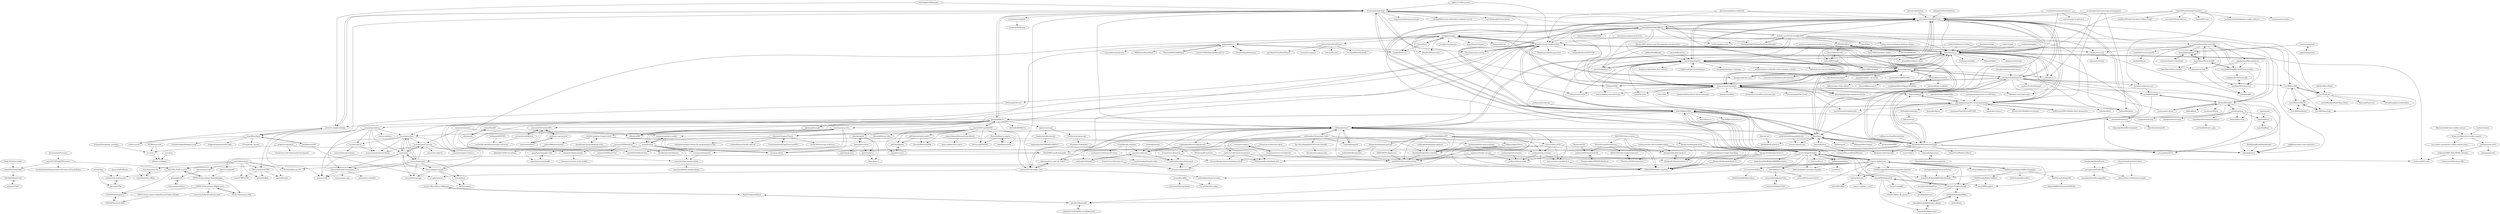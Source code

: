 digraph G {
"shrutikapoor08/devjoke" -> "rycont/umjunsik-lang" ["e"=1]
"shrutikapoor08/devjoke" -> "assertive-lang/asserlang" ["e"=1]
"Include-sys/GUI-for-GoodbyeDPI" -> "developerlala/TheDeepDarkVideoManager"
"Include-sys/GUI-for-GoodbyeDPI" -> "blurfx/KakaoTalkAdBlock"
"Include-sys/GUI-for-GoodbyeDPI" -> "aspear-internet/ASpear-desktop-release"
"Include-sys/GUI-for-GoodbyeDPI" -> "HISONA/allive"
"Include-sys/GUI-for-GoodbyeDPI" -> "axfree/DaumMovie.bundle"
"Include-sys/GUI-for-GoodbyeDPI" -> "yourtablecloth/TableCloth"
"Include-sys/GUI-for-GoodbyeDPI" -> "naver/nanumfont"
"Include-sys/GUI-for-GoodbyeDPI" -> "tarpha/torrssen2"
"Include-sys/GUI-for-GoodbyeDPI" -> "real21c/kakao-noadv"
"Include-sys/GUI-for-GoodbyeDPI" -> "naver/d2codingfont"
"Include-sys/GUI-for-GoodbyeDPI" -> "nier00/kor"
"metatron-app/metatron-discovery" -> "hahnlee/hwp.js" ["e"=1]
"metatron-app/metatron-discovery" -> "naver/d2codingfont" ["e"=1]
"Kuniz/alfnaversearch" -> "Kuniz/alfdaumsearch" ["e"=1]
"Kuniz/alfnaversearch" -> "eungbean/Alfred-Papago-Workflow"
"Kuniz/alfnaversearch" -> "aseom/alfred-workflows"
"Kuniz/alfnaversearch" -> "fallroot/copy-url-for-alfred"
"Kuniz/alfnaversearch" -> "gureum/gureum"
"gjbae1212/hit-counter" -> "orioncactus/pretendard" ["e"=1]
"gjbae1212/hit-counter" -> "rycont/umjunsik-lang" ["e"=1]
"suhdonghwi/nuri" -> "resten1497/christmas_tree"
"suhdonghwi/nuri" -> "suhdonghwi/qubit"
"suhdonghwi/nuri" -> "rycont/vscode-nuri"
"suhdonghwi/nuri" -> "omh02033/dimi-petition-front"
"suhdonghwi/nuri" -> "suhdonghwi/fourier-playground"
"suhdonghwi/nuri" -> "suhdonghwi/letter-to-santa"
"suhdonghwi/nuri" -> "hahnlee/hwp.js"
"suhdonghwi/nuri" -> "suhdonghwi/haneul"
"suhdonghwi/nuri" -> "suhdonghwi/3d-periodic-table"
"suhdonghwi/nuri" -> "HyeokjinKang/online-schedule"
"suhdonghwi/nuri" -> "junhoyeo/self-check-automation"
"suhdonghwi/nuri" -> "pilgwon/CategoryTheory"
"suhdonghwi/nuri" -> "min-uuu/For_0416"
"suhdonghwi/nuri" -> "DIMI19WP/benedu-timefree"
"suhdonghwi/nuri" -> "Riey/kime"
"Xudong-Huang/may_minihttp" -> "viz-rs/viz" ["e"=1]
"Functional-JavaScript/FunctionalES" -> "pilgwon/CategoryTheory" ["e"=1]
"shlee322/delivery-tracker" -> "hahnlee/hwp.js" ["e"=1]
"shlee322/delivery-tracker" -> "orioncactus/pretendard" ["e"=1]
"shlee322/delivery-tracker" -> "junhoyeo/deliveries" ["e"=1]
"tarpha/torrssen2" -> "banyazavi/tsharp"
"tarpha/torrssen2" -> "soju6jan/SJVA"
"librewiki/liberty-engine" -> "dercsyong/TheWiki"
"librewiki/liberty-engine" -> "wkpark/moniwiki"
"Mastermindzh/react-cookie-consent" -> "bring-shrubbery/use-cookie-consent" ["e"=1]
"xd4rker/MinerBlock" -> "yous/YousList" ["e"=1]
"blurfx/KakaoTalkAdBlock" -> "yourtablecloth/TableCloth"
"blurfx/KakaoTalkAdBlock" -> "KiwiTalk/KiwiTalk"
"blurfx/KakaoTalkAdBlock" -> "Include-sys/GUI-for-GoodbyeDPI"
"blurfx/KakaoTalkAdBlock" -> "horyu1234/KakaoTalkNoAdv"
"blurfx/KakaoTalkAdBlock" -> "storycraft/node-kakao"
"blurfx/KakaoTalkAdBlock" -> "developerlala/TheDeepDarkVideoManager"
"blurfx/KakaoTalkAdBlock" -> "hahnlee/hwp.js"
"blurfx/KakaoTalkAdBlock" -> "yous/YousList"
"blurfx/KakaoTalkAdBlock" -> "RyuaNerin/only-stackoverflow"
"blurfx/KakaoTalkAdBlock" -> "orioncactus/pretendard"
"blurfx/KakaoTalkAdBlock" -> "naver/d2codingfont"
"blurfx/KakaoTalkAdBlock" -> "real21c/kakao-noadv"
"blurfx/KakaoTalkAdBlock" -> "naver/nanumfont"
"blurfx/KakaoTalkAdBlock" -> "neodgm/neodgm"
"blurfx/KakaoTalkAdBlock" -> "rycont/umjunsik-lang"
"pilgwon/CategoryTheory" -> "green-labs/rescript-in-korean" ["e"=1]
"pilgwon/CategoryTheory" -> "sudopark/category-theory-for-programmers-study"
"pilgwon/CategoryTheory" -> "gyuwon/TDDHandsOn"
"pilgwon/CategoryTheory" -> "suhdonghwi/nuri"
"pilgwon/CategoryTheory" -> "Functional-JavaScript/FunctionalES" ["e"=1]
"pilgwon/CategoryTheory" -> "codeanddonuts/hacker-laws-kr" ["e"=1]
"wiserain/epg2xml" -> "wonipapa/epg2xml"
"wiserain/epg2xml" -> "epg2xml/epg2xml"
"spellcheck-ko/hunspell-dict-ko" -> "korean-input/issues" ["e"=1]
"soju6jan/soju6jan.github.io" -> "soju6jan/SJVA-Scanners"
"soju6jan/soju6jan.github.io" -> "stkang/trss-feed"
"soju6jan/soju6jan.github.io" -> "wonipapa/DaumMovieTVSeries.bundle"
"krta2/awesome-nonsan" -> "RyuaNerin/only-stackoverflow" ["e"=1]
"krta2/awesome-nonsan" -> "pilgwon/CategoryTheory" ["e"=1]
"List-KR/List-KR" -> "yous/YousList"
"List-KR/List-KR" -> "List-KR/microShield"
"List-KR/List-KR" -> "List-KR/NamuLink"
"List-KR/List-KR" -> "List-KR/tinyShield"
"hjh010501/neis-counter" -> "NeuralAction/NeuralAction"
"hjh010501/neis-counter" -> "DIMI19WP/benedu-timefree"
"hjh010501/neis-counter" -> "HyeokjinKang/online-schedule"
"hjh010501/neis-counter" -> "dimigo-din/dimigoin-front"
"hjh010501/neis-counter" -> "dimigoin/dimigoin-back-v2"
"hojel/DaumMovie.bundle" -> "axfree/DaumMovie.bundle"
"hojel/DaumMovie.bundle" -> "hojel/NaverMusic.bundle"
"hojel/DaumMovie.bundle" -> "wonipapa/DaumMovieTVSeries.bundle"
"hojel/DaumMovie.bundle" -> "wonipapa/epg2xml"
"DarkTornado/KakaoTalkBot-Examples" -> "DarkTornado/ProjectM"
"DarkTornado/KakaoTalkBot-Examples" -> "DarkTornado/BasicKbot"
"DarkTornado/KakaoTalkBot-Examples" -> "DarkTornado/KakaoTalkBot"
"DarkTornado/KakaoTalkBot-Examples" -> "remote-kakao/core"
"PYTHONKOR/alltv" -> "HISONA/allive"
"hallazzang/pykakao" -> "delta-kor/kakao-message-template"
"hallazzang/pykakao" -> "KiwiTalk/loco.rs"
"hallazzang/pykakao" -> "storycraft/node-kakao"
"hallazzang/pykakao" -> "ssut/choco"
"hojel/SmiConvert.bundle" -> "soju6jan/oksusu"
"Alex4386/turnoff-namuwiki" -> "Juha3141/JuhaOS"
"Alex4386/turnoff-namuwiki" -> "wonderlandpark/apple-clone"
"chihiro888/protectgrass" -> "dbdydgur2244/vim-setting" ["e"=1]
"sdbx/minda" -> "sunho/AheuiJIT"
"NeuralAction/NeuralAction" -> "bhbh1226/react-modal-supervisor"
"NeuralAction/NeuralAction" -> "gmlwns2000/sharkshark-4k"
"NeuralAction/NeuralAction" -> "Cheolwan-Park/Compressor"
"DarkTornado/ProjectM" -> "KakaoTalkBotOrganization/KUtils"
"soju6jan/SJVA-Scanners" -> "soju6jan/SJ_Daum.bundle"
"soju6jan/SJVA-Scanners" -> "soju6jan/SJVA"
"leegeunhyeok/school-kr" -> "leegeunhyeok/GMMAHS-KAKAO-i"
"wonipapa/DaumMovieTVSeries.bundle" -> "axfree/DaumMovie.bundle"
"wonipapa/DaumMovieTVSeries.bundle" -> "soju6jan/SJVA-Scanners"
"wonipapa/DaumMovieTVSeries.bundle" -> "soju6jan/SJ_Daum.bundle"
"wonipapa/DaumMovieTVSeries.bundle" -> "hojel/DaumMovie.bundle"
"DarkTornado/KakaoTalkBot" -> "mooner1022/StarLight"
"DarkTornado/KakaoTalkBot" -> "ttyy3388/msgbots"
"dimigo-din/dimigoin-front" -> "DIMI19WP/benedu-timefree"
"dimigo-din/dimigoin-front" -> "dimigo-din/dimigoin-front-v2"
"dimigo-din/dimigoin-front" -> "dimigo-din/dimigoin-front-v3"
"ch4n3-yoon/dimigo-Couple-Searching" -> "dimigo-din/dimigoin-front-v2"
"5d-jh/school-menu-api" -> "5d-jh/neis-code-finder"
"bhbh1226/react-modal-supervisor" -> "Cheolwan-Park/Compressor"
"stkang/trss-feed" -> "soju6jan/SJVA"
"soju6jan/SJ_Daum.bundle" -> "soju6jan/SJVA-Scanners"
"Cheolwan-Park/Compressor" -> "bhbh1226/react-modal-supervisor"
"WooyeongCho/PYER" -> "muno9748/Ent3D"
"WooyeongCho/PYER" -> "gnlow/Dalkak"
"WooyeongCho/PYER" -> "gnlow/Ent2ml"
"KiwiTalk/KiwiTalk" -> "storycraft/node-kakao"
"KiwiTalk/KiwiTalk" -> "Riey/kime"
"KiwiTalk/KiwiTalk" -> "yourtablecloth/TableCloth"
"KiwiTalk/KiwiTalk" -> "remote-kakao/core"
"KiwiTalk/KiwiTalk" -> "alanleedev/KoreaSecurityApps"
"KiwiTalk/KiwiTalk" -> "hahnlee/hwp.js"
"KiwiTalk/KiwiTalk" -> "suhdonghwi/nuri"
"KiwiTalk/KiwiTalk" -> "blurfx/KakaoTalkAdBlock"
"KiwiTalk/KiwiTalk" -> "rycont/umjunsik-lang"
"KiwiTalk/KiwiTalk" -> "hallazzang/pykakao"
"KiwiTalk/KiwiTalk" -> "gurugio/quick-guide-rust-programming"
"KiwiTalk/KiwiTalk" -> "JJoriping/KKuTu"
"KiwiTalk/KiwiTalk" -> "ebandal/H2Orestart"
"KiwiTalk/KiwiTalk" -> "boj-rs/basm-rs" ["e"=1]
"KiwiTalk/KiwiTalk" -> "chinchiilla/corona-live-v4" ["e"=1]
"Andy-0414/vue-roller" -> "roian6/SelfCheckApp"
"rycont/umjunsik-lang" -> "assertive-lang/asserlang"
"rycont/umjunsik-lang" -> "ArpaAP/mollang"
"rycont/umjunsik-lang" -> "suhdonghwi/nuri"
"rycont/umjunsik-lang" -> "KiwiTalk/KiwiTalk"
"rycont/umjunsik-lang" -> "mazassumnida/mazassumnida" ["e"=1]
"rycont/umjunsik-lang" -> "JJoriping/KKuTu"
"rycont/umjunsik-lang" -> "sesang06/awesome-alternative-military-service" ["e"=1]
"rycont/umjunsik-lang" -> "orioncactus/pretendard"
"rycont/umjunsik-lang" -> "738/awesome-sushi" ["e"=1]
"rycont/umjunsik-lang" -> "yourtablecloth/TableCloth"
"rycont/umjunsik-lang" -> "Lee-WonJun/JDD-Description" ["e"=1]
"rycont/umjunsik-lang" -> "krta2/awesome-nonsan" ["e"=1]
"rycont/umjunsik-lang" -> "rycont/josa-complete"
"rycont/umjunsik-lang" -> "resten1497/christmas_tree"
"rycont/umjunsik-lang" -> "bryandlee/malnyun_faces" ["e"=1]
"gorisanson/pikachu-volleyball" -> "hahnlee/hwp.js" ["e"=1]
"gorisanson/pikachu-volleyball" -> "yourtablecloth/TableCloth" ["e"=1]
"gorisanson/pikachu-volleyball" -> "RyuaNerin/only-stackoverflow" ["e"=1]
"gorisanson/pikachu-volleyball" -> "orioncactus/pretendard" ["e"=1]
"HISONA/allive" -> "PYTHONKOR/alltv"
"HISONA/allive" -> "kym1088/wavveM"
"HISONA/allive" -> "kym1088/tvingM"
"HISONA/allive" -> "tarpha/torrssen2"
"HISONA/allive" -> "kym1088/repository_public"
"hamonikr/nimf" -> "Riey/kime"
"hamonikr/nimf" -> "hamonikr/hamonize"
"hamonikr/nimf" -> "ivsteam/HamoniaMediaWeaver" ["e"=1]
"WooilJeong/PublicDataReader" -> "hahnlee/hwp-rs" ["e"=1]
"kym1088/tvingM" -> "kym1088/wavveM"
"kym1088/tvingM" -> "kym1088/watchaM"
"viz-rs/viz" -> "ohkami-rs/ohkami"
"bryandlee/malnyun_faces" -> "hahnlee/hwp.js" ["e"=1]
"caffeine-overload/bandinchina" -> "alanleedev/KoreaSecurityApps" ["e"=1]
"hahnlee/hwp.js" -> "neolord0/hwplib"
"hahnlee/hwp.js" -> "orioncactus/pretendard"
"hahnlee/hwp.js" -> "yourtablecloth/TableCloth"
"hahnlee/hwp.js" -> "suhdonghwi/nuri"
"hahnlee/hwp.js" -> "RyuaNerin/only-stackoverflow"
"hahnlee/hwp.js" -> "gureum/gureum"
"hahnlee/hwp.js" -> "e-/Hangul.js" ["e"=1]
"hahnlee/hwp.js" -> "738/clean-code-typescript" ["e"=1]
"hahnlee/hwp.js" -> "lezhin/accessibility" ["e"=1]
"hahnlee/hwp.js" -> "Febase/FeBase" ["e"=1]
"hahnlee/hwp.js" -> "hahnlee/hwp-rs"
"hahnlee/hwp.js" -> "daangn/seed-design" ["e"=1]
"hahnlee/hwp.js" -> "qkraudghgh/clean-code-javascript-ko" ["e"=1]
"hahnlee/hwp.js" -> "naver/d2codingfont"
"hahnlee/hwp.js" -> "bryandlee/malnyun_faces" ["e"=1]
"betwixt-labs/bebop" -> "yourtablecloth/TableCloth" ["e"=1]
"gdl-blue/imitated-seed-2" -> "PressDo/PressDoWiki"
"gdl-blue/imitated-seed-2" -> "gdl-blue/banana"
"dineug/erd-editor" -> "hahnlee/hwp.js" ["e"=1]
"2runo/Curse-detection-data" -> "2runo/Curse-detection" ["e"=1]
"2runo/Curse-detection-data" -> "omh02033/dimi-petition-front" ["e"=1]
"wan2land/unchartedwaters2" -> "hahnlee/hwp.js"
"wan2land/unchartedwaters2" -> "e-/Hangul.js" ["e"=1]
"wan2land/unchartedwaters2" -> "yourtablecloth/TableCloth"
"wan2land/unchartedwaters2" -> "vuejs-kr/vuejs-kr.github.io" ["e"=1]
"storycraft/node-kakao" -> "KiwiTalk/KiwiTalk"
"storycraft/node-kakao" -> "remote-kakao/core"
"storycraft/node-kakao" -> "hallazzang/pykakao"
"storycraft/node-kakao" -> "KiwiTalk/loco.rs"
"storycraft/node-kakao" -> "LiF-Lee/shareKakao"
"storycraft/node-kakao" -> "delta-kor/kakao-message-template"
"storycraft/node-kakao" -> "GitMessengerBot/GitMessengerBot-Android"
"storycraft/node-kakao" -> "jiru/kakaodecrypt"
"storycraft/node-kakao" -> "riemannulus/i_want_go_home"
"storycraft/node-kakao" -> "yourtablecloth/TableCloth"
"storycraft/node-kakao" -> "naijun0403/kakaolink"
"storycraft/node-kakao" -> "kimcore/hcs.js" ["e"=1]
"storycraft/node-kakao" -> "junhyukso/rhinoKakaoTalkDBDecrypter"
"storycraft/node-kakao" -> "hahnlee/hwp.js"
"storycraft/node-kakao" -> "suhdonghwi/nuri"
"kym1088/wavveM" -> "kym1088/tvingM"
"kym1088/wavveM" -> "kym1088/watchaM"
"agemor/neis-api" -> "5d-jh/school-menu-api"
"agemor/neis-api" -> "leegeunhyeok/school-kr"
"KiwiTalk/loco.rs" -> "storycraft/loco-protocol-rs"
"KiwiTalk/loco.rs" -> "storycraft/GetKakaoField"
"paxbun/c-cpp-tutorial" -> "sunrise2575/AnchorVPN"
"paxbun/c-cpp-tutorial" -> "somniumism/bwa"
"sunrise2575/AnchorVPN" -> "somniumism/bwa"
"sunrise2575/AnchorVPN" -> "swstarlab-infolab/ash"
"sunrise2575/AnchorVPN" -> "paxbun/c-cpp-tutorial"
"jsh-me/simple-android-editor" -> "jsh-me/clean-architecture-sample" ["e"=1]
"jsh-me/simple-android-editor" -> "jisungbin/AndroidUtils" ["e"=1]
"junhoyeo/trendy-resume" -> "junhoyeo/deliveries"
"junhoyeo/trendy-resume" -> "al-co-js/dimigo-zoom-attendance-check"
"junhoyeo/trendy-resume" -> "junhoyeo/honeycomb"
"junhoyeo/trendy-resume" -> "omh02033/dimi-petition-front"
"min-uuu/GoldenRabbit-BTT" -> "min-uuu/For_0416"
"min-uuu/GoldenRabbit-BTT" -> "omh02033/dimi-petition-front"
"min-uuu/GoldenRabbit-BTT" -> "min-uuu/min-uuu.github.io"
"min-uuu/GoldenRabbit-BTT" -> "HyeokjinKang/online-schedule"
"min-uuu/GoldenRabbit-BTT" -> "MinSeungHyun/implude-web"
"min-uuu/GoldenRabbit-BTT" -> "DIMI19WP/benedu-timefree"
"min-uuu/GoldenRabbit-BTT" -> "junhoyeo/stay-at-home"
"min-uuu/GoldenRabbit-BTT" -> "DIMI19WP/codegen-ace"
"min-uuu/GoldenRabbit-BTT" -> "dimigo-din/dimigoin-android"
"dimigo-din/dimigoin-front-v3" -> "dimigo-din/dimigoin-back-v3"
"dimigo-din/dimigoin-front-v3" -> "DIMI19WP/benedu-timefree"
"dimigo-din/dimigoin-front-v3" -> "MinSeungHyun/implude-web"
"RyuaNerin/only-stackoverflow" -> "hahnlee/hwp.js"
"RyuaNerin/only-stackoverflow" -> "riemannulus/i_want_go_home"
"RyuaNerin/only-stackoverflow" -> "kiding/SokIM"
"RyuaNerin/only-stackoverflow" -> "krta2/awesome-nonsan" ["e"=1]
"RyuaNerin/only-stackoverflow" -> "Riey/kime"
"RyuaNerin/only-stackoverflow" -> "20chan/github-now" ["e"=1]
"RyuaNerin/only-stackoverflow" -> "alanleedev/KoreaSecurityApps"
"RyuaNerin/only-stackoverflow" -> "Alex4386/turnoff-namuwiki"
"RyuaNerin/only-stackoverflow" -> "ShapeLayer/prefix-generator"
"RyuaNerin/only-stackoverflow" -> "integraldx/HowToSNUCSE" ["e"=1]
"RyuaNerin/only-stackoverflow" -> "neodgm/neodgm"
"RyuaNerin/only-stackoverflow" -> "dsa28s/windows-hangul-clock"
"RyuaNerin/only-stackoverflow" -> "sun-typeface/SUIT" ["e"=1]
"RyuaNerin/only-stackoverflow" -> "suhdonghwi/nuri"
"junhoyeo/self-check-automation" -> "al-co-js/dimigo-zoom-attendance-check"
"junhoyeo/self-check-automation" -> "MinSeungHyun/implude-web"
"junhoyeo/self-check-automation" -> "dimigo-din/dimigoin-front-v2"
"gureum/gureum" -> "hahnlee/hwp.js"
"gureum/gureum" -> "Riey/kime"
"gureum/gureum" -> "Kuniz/alfnaversearch"
"gureum/gureum" -> "naver/d2codingfont"
"gureum/gureum" -> "spoqa/spoqa-han-sans" ["e"=1]
"gureum/gureum" -> "lqez/awesome-hangul" ["e"=1]
"gureum/gureum" -> "yourtablecloth/TableCloth"
"gureum/gureum" -> "RyuaNerin/only-stackoverflow"
"gureum/gureum" -> "orioncactus/pretendard"
"gureum/gureum" -> "johngrib/simple_vim_guide" ["e"=1]
"gureum/gureum" -> "kiding/SokIM"
"gureum/gureum" -> "hyunbinseo/holidays-kr"
"gureum/gureum" -> "navilera/NavilIMEforMac"
"gureum/gureum" -> "e-/Hangul.js" ["e"=1]
"gureum/gureum" -> "awesome-devblog/awesome-devblog" ["e"=1]
"storycraft/GetKakaoField" -> "Empier/GetKakaoField"
"min-uuu/For_0416" -> "min-uuu/min-uuu.github.io"
"min-uuu/For_0416" -> "omh02033/dimi-petition-front"
"min-uuu/For_0416" -> "DIMI19WP/benedu-timefree"
"min-uuu/For_0416" -> "junhoyeo/stay-at-home"
"min-uuu/For_0416" -> "HyeokjinKang/online-schedule"
"yous/YousList" -> "List-KR/List-KR"
"yous/YousList" -> "mitchellkrogza/Badd-Boyz-Hosts" ["e"=1]
"yous/YousList" -> "List-KR/NamuLink"
"yous/YousList" -> "List-KR/microShield"
"yous/YousList" -> "ftpmorph/ftprivacy" ["e"=1]
"yous/YousList" -> "durablenapkin/scamblocklist" ["e"=1]
"20chan/github-now" -> "WooyeongCho/PYER" ["e"=1]
"noonmaru/aimless" -> "monun/series-survival"
"noonmaru/aimless" -> "noonmaru/parkour-maker"
"noonmaru/aimless" -> "noonmaru/kotlin-plugin"
"developerlala/TheDeepDarkVideoManager" -> "Include-sys/GUI-for-GoodbyeDPI"
"hongbeomi/HarryPotter" -> "jisungbin/AndroidUtils" ["e"=1]
"dn1t/The-NoIE-License" -> "thoratica/livecommunity"
"dn1t/The-NoIE-License" -> "EXON-Archive-Junior-High/darkalgo"
"dn1t/The-NoIE-License" -> "1-EXON/Self-diagnosis"
"Nua07/classcardHack" -> "plrs9816/KakaoDB"
"Nua07/classcardHack" -> "project-BarryBarry/coffeeport"
"junhoyeo/react-native-bubble-tabbar" -> "dimigoin/dimigoin-back-v2"
"junhoyeo/react-native-bubble-tabbar" -> "junhoyeo/honeycomb"
"junhoyeo/react-native-bubble-tabbar" -> "dimigo-din/dimigoin-front-v2"
"junhoyeo/react-native-bubble-tabbar" -> "DIMI19WP/benedu-timefree"
"plrs9816/KakaoDB" -> "wjdtmdrl131/KakaoBot-sendKakaoLink"
"plrs9816/KakaoDB" -> "Nua07/classcardHack"
"Dongyeongkim/SWANN-Bindsnet" -> "gmlwns2000/sharkshark-4k"
"junhoyeo/stay-at-home" -> "junhoyeo/honeycomb"
"junhoyeo/stay-at-home" -> "DIMI19WP/benedu-timefree"
"junhoyeo/stay-at-home" -> "min-uuu/min-uuu.github.io"
"rycont/discaffein" -> "nutyworks/ZipGagoSipda"
"rycont/discaffein" -> "rycont/benedu-nodejs"
"noonmaru/psychics" -> "noonmaru/tap"
"noonmaru/psychics" -> "noonmaru/parkour-maker"
"noonmaru/psychics" -> "noonmaru/farm"
"noonmaru/psychics" -> "noonmaru/kommand"
"noonmaru/psychics" -> "monun/psychics"
"noonmaru/psychics" -> "noonmaru/tap-sample-plugin"
"cotwo0139/FuckEBSLecture" -> "roian6/SelfCheckApp"
"cotwo0139/FuckEBSLecture" -> "wonderlanded/Administrative-divisions-of-South-Korea"
"cotwo0139/FuckEBSLecture" -> "dn1t/The-NoIE-License"
"riemannulus/i_want_go_home" -> "resten1497/christmas_tree"
"MinSeungHyun/slush" -> "MinSeungHyun/implude-web"
"junhoyeo/NIKE-THE-DRAW-Calendar" -> "junhoyeo/deliveries"
"junhoyeo/NIKE-THE-DRAW-Calendar" -> "junhoyeo/clubhouse-profile"
"2runo/Curse-detection" -> "2runo/covid-prediction"
"2runo/Curse-detection" -> "suhdonghwi/nuri-playground"
"EXON-Archive-Junior-High/darkalgo" -> "EXON-Learn/Learn-SQL"
"EXON-Archive-Junior-High/darkalgo" -> "EXON-Archive-Junior-High/ComIn"
"EXON-Archive-Junior-High/darkalgo" -> "dn1t/The-NoIE-License"
"EXON-Archive-Junior-High/Discord-Token-Checker" -> "1-EXON/Discord-Profile"
"junhoyeo/github-rank-in-dimigo" -> "HyeokjinKang/online-schedule"
"junhoyeo/github-rank-in-dimigo" -> "junhoyeo/stay-at-home"
"suhdonghwi/haneul" -> "rycont/vscode-nuri"
"jisungbin/AndroidUtils" -> "jisungbin/KakaoTalkBotBaseModule"
"jisungbin/AndroidUtils" -> "jsh-me/clean-architecture-sample"
"jisungbin/AndroidUtils" -> "jisungbin/NewMessengerBot"
"jisungbin/KakaoEmoticonParser" -> "jisungbin/KakaoTalkBotBaseModule"
"wjdtmdrl131/KakaoBot-sendKakaoLink" -> "plrs9816/KakaoDB"
"rycont/josa-complete" -> "inudevs/CIVAR-lang"
"noonmaru/tap" -> "noonmaru/kommand"
"noonmaru/tap" -> "noonmaru/kotlin-plugin"
"noonmaru/tap" -> "noonmaru/farm"
"noonmaru/tap" -> "noonmaru/parkour-maker"
"noonmaru/tap" -> "noonmaru/psychics"
"noonmaru/tap" -> "noonmaru/tap-sample-plugin"
"gdl-blue/banana" -> "bunubbv/viento"
"noonmaru/kommand" -> "noonmaru/tap-sample-plugin"
"2runo/Curse-detection-v2" -> "2runo/covid-prediction"
"MarkusAI/rA9" -> "gmlwns2000/sharkshark-4k"
"DIMI19WP/codegen-ace" -> "omh02033/dimi-petition-front"
"dimigo-din/dimigoin-front-v2" -> "dimigoin/dimigoin-back-v2"
"dimigo-din/dimigoin-back-v3" -> "DIMI19WP/benedu-timefree"
"dimigo-din/dimigoin-android" -> "wkdwhddn06/catamiles"
"dimigo-din/dimigoin-android" -> "omh02033/dimi-petition-front"
"hamonikr/democratization-expertise" -> "hamonikr/hamonize"
"dimigoin/dimigoin-back-v2" -> "dimigo-din/dimigoin-front-v2"
"Dev-HyunSang/2020-IT-Event-Calendar" -> "thoratica/one-gang-a-day"
"HyeokjinKang/online-schedule" -> "omh02033/dimi-petition-front"
"suhdonghwi/nuri-playground" -> "2runo/covid-prediction"
"noonmaru/parkour-maker" -> "noonmaru/kommand"
"noonmaru/parkour-maker" -> "noonmaru/farm"
"noonmaru/parkour-maker" -> "noonmaru/tap"
"min-uuu/min-uuu.github.io" -> "DIMI19WP/benedu-timefree"
"noonmaru/regions" -> "noonmaru/farm"
"noonmaru/regions" -> "noonmaru/travis-ci-buildtools"
"GitMessengerBot/GitMessengerBot-Android" -> "hcloner/hcloner"
"GitMessengerBot/GitMessengerBot-Android" -> "jisungbin/KakaoTalkBotBaseModule"
"GitMessengerBot/GitMessengerBot-Android" -> "ttyy3388/msgbots"
"TaeMinY/PlanitFront" -> "parkgmin/Nerf"
"parkgmin/Nerf" -> "TaeMinY/PlanitFront"
"EXON-Archive-Junior-High/ComIn" -> "chamwhy/help-me-school-is-hell"
"EXON-Archive-Junior-High/ComIn" -> "EXON-Learn/Learn-SQL"
"EXON-Archive-Junior-High/ComIn" -> "1-EXON/Self-diagnosis"
"EXON-Learn/Learn-SQL" -> "EXON-Archive-Junior-High/ComIn"
"noonmaru/kotlin-plugin" -> "noonmaru/custom-entity-bukkit"
"roian6/SelfCheckApp" -> "TaeMinY/PlanitFront"
"noonmaru/travis-ci-buildtools" -> "noonmaru/regions"
"2runo/covid-prediction" -> "suhdonghwi/nuri-playground"
"noonmaru/tap-sample-plugin" -> "noonmaru/kotlin-sample-plugin"
"dacoonkr/Plim" -> "thoratica/livecommunity"
"thoratica/livecommunity" -> "dacoonkr/Plim"
"thoratica/EntBlocks" -> "thoratica/livecommunity"
"1-EXON/Discord-Profile" -> "1-EXON/Self-diagnosis"
"1-EXON/Self-diagnosis" -> "1-EXON/Discord-Profile"
"ttop32/MouseTooltipTranslator" -> "hyunbinseo/jamoya.one"
"ttop32/MouseTooltipTranslator" -> "hahnlee/hwp.js"
"ttop32/MouseTooltipTranslator" -> "ttop32/JMTrans" ["e"=1]
"ttop32/MouseTooltipTranslator" -> "yourtablecloth/TableCloth"
"ttop32/MouseTooltipTranslator" -> "soroushmirzaei/telegram-configs-collector" ["e"=1]
"ttop32/MouseTooltipTranslator" -> "mienaiyami/yomikiru" ["e"=1]
"ttop32/MouseTooltipTranslator" -> "bookfere/Ebook-Translator-Calibre-Plugin" ["e"=1]
"ttop32/MouseTooltipTranslator" -> "mrvcoder/V2rayCollector" ["e"=1]
"gregshiny/example-order" -> "gregshiny/example-gift"
"orioncactus/pretendard" -> "toss/slash" ["e"=1]
"orioncactus/pretendard" -> "naver/fe-news" ["e"=1]
"orioncactus/pretendard" -> "toss/es-hangul" ["e"=1]
"orioncactus/pretendard" -> "baeharam/Must-Know-About-Frontend" ["e"=1]
"orioncactus/pretendard" -> "hahnlee/hwp.js"
"orioncactus/pretendard" -> "leehosung/awesome-devteam" ["e"=1]
"orioncactus/pretendard" -> "toss/frontend-fundamentals" ["e"=1]
"orioncactus/pretendard" -> "daangn/stackflow" ["e"=1]
"orioncactus/pretendard" -> "qkraudghgh/clean-code-javascript-ko" ["e"=1]
"orioncactus/pretendard" -> "naver/d2codingfont"
"orioncactus/pretendard" -> "738/awesome-sushi" ["e"=1]
"orioncactus/pretendard" -> "738/clean-code-typescript" ["e"=1]
"orioncactus/pretendard" -> "yourtablecloth/TableCloth"
"orioncactus/pretendard" -> "javascript-tutorial/ko.javascript.info" ["e"=1]
"orioncactus/pretendard" -> "brave-people/Dev-Event" ["e"=1]
"innovationacademy-kr/tech-hr" -> "hahnlee/hwp.js" ["e"=1]
"innovationacademy-kr/tech-hr" -> "RyuaNerin/only-stackoverflow" ["e"=1]
"korean-input/issues" -> "Riey/kime"
"Riey/kime" -> "korean-input/issues"
"Riey/kime" -> "hamonikr/nimf"
"Riey/kime" -> "KiwiTalk/KiwiTalk"
"Riey/kime" -> "suhdonghwi/nuri"
"Riey/kime" -> "RyuaNerin/only-stackoverflow"
"Riey/kime" -> "gureum/gureum"
"Riey/kime" -> "riemannulus/i_want_go_home"
"Riey/kime" -> "yourtablecloth/TableCloth"
"Riey/kime" -> "hahnlee/hwp.js"
"Riey/kime" -> "alanleedev/KoreaSecurityApps"
"Riey/kime" -> "dahlia/seonbi" ["e"=1]
"Riey/kime" -> "libhangul/ibus-hangul" ["e"=1]
"Riey/kime" -> "navilera/NavilIME" ["e"=1]
"Riey/kime" -> "hahnlee/hwp-rs"
"Riey/kime" -> "plwiki/plwiki.github.io"
"vechai/vechaiui" -> "bring-shrubbery/use-cookie-consent" ["e"=1]
"HFQR/xitca-web" -> "viz-rs/viz" ["e"=1]
"HFQR/xitca-web" -> "ohkami-rs/ohkami" ["e"=1]
"entrylabs/entryjs" -> "entrylabs/entry-hw"
"entrylabs/entryjs" -> "WooyeongCho/PYER"
"entrylabs/entryjs" -> "muno9748/Ent3D"
"entrylabs/entryjs" -> "entrylabs/entry-offline"
"entrylabs/entryjs" -> "dotcute/entry-api"
"entrylabs/entryjs" -> "gnlow/Dalkak"
"entrylabs/entryjs" -> "dn1t/The-NoIE-License"
"entrylabs/entryjs" -> "gnlow/Ent2ml"
"entrylabs/entryjs" -> "thoratica/blow.ga.old"
"gyuwon/TDDHandsOn" -> "gyuwon/TDDHandsOn2"
"gyuwon/TDDHandsOn" -> "gregshiny/example-order"
"gyuwon/TDDHandsOn" -> "gregshiny/example-gift"
"gyuwon/TDDHandsOn" -> "AutoParams/AutoParams" ["e"=1]
"yourtablecloth/TableCloth" -> "KiwiTalk/KiwiTalk"
"yourtablecloth/TableCloth" -> "hahnlee/hwp.js"
"yourtablecloth/TableCloth" -> "orioncactus/pretendard"
"yourtablecloth/TableCloth" -> "alanleedev/KoreaSecurityApps"
"yourtablecloth/TableCloth" -> "blurfx/KakaoTalkAdBlock"
"yourtablecloth/TableCloth" -> "hyunbinseo/holidays-kr"
"yourtablecloth/TableCloth" -> "naver/d2codingfont"
"yourtablecloth/TableCloth" -> "Riey/kime"
"yourtablecloth/TableCloth" -> "storycraft/node-kakao"
"yourtablecloth/TableCloth" -> "gureum/gureum"
"yourtablecloth/TableCloth" -> "List-KR/List-KR"
"yourtablecloth/TableCloth" -> "RyuaNerin/only-stackoverflow"
"yourtablecloth/TableCloth" -> "gurugio/quick-guide-rust-programming"
"yourtablecloth/TableCloth" -> "toss/es-hangul" ["e"=1]
"yourtablecloth/TableCloth" -> "yous/YousList"
"SJang1/2021-korea-covid-19-remaining-vaccine-macro" -> "orioncactus/pretendard" ["e"=1]
"SJang1/2021-korea-covid-19-remaining-vaccine-macro" -> "hahnlee/hwp.js" ["e"=1]
"suhdonghwi/3d-periodic-table" -> "HyeokjinKang/online-schedule"
"suhdonghwi/3d-periodic-table" -> "suhdonghwi/nuri-playground"
"suhdonghwi/3d-periodic-table" -> "silgam/silgam-flutter"
"suhdonghwi/3d-periodic-table" -> "suhdonghwi/qubit"
"suhdonghwi/3d-periodic-table" -> "suhdonghwi/nuri"
"suhdonghwi/3d-periodic-table" -> "rycont/vscode-nuri"
"suhdonghwi/3d-periodic-table" -> "Dev-HyunSang/2020-IT-Event-Calendar"
"suhdonghwi/3d-periodic-table" -> "suhdonghwi/fourier-playground"
"aheui/rpaheui" -> "Algy/aheui-cc"
"yaksok/yaksok" -> "aheui/aheui.aheui"
"yaksok/yaksok" -> "aheui/rpaheui"
"yaksok/yaksok" -> "Algy/aheui-cc"
"harmonyland/harmony" -> "cotwo0139/FuckEBSLecture" ["e"=1]
"suhdonghwi/qubit" -> "suhdonghwi/nuri"
"LiF-Lee/shareKakao" -> "jisungbin/KakaoTalkBotBaseModule"
"LiF-Lee/shareKakao" -> "DarkTornado/KakaoLink.js"
"LiF-Lee/shareKakao" -> "plrs9816/KakaoDB"
"jedeop/blog" -> "dacoonkr/Plim"
"jedeop/blog" -> "thoratica/livecommunity"
"monun/kommand" -> "monun/tap"
"monun/kommand" -> "monun/invfx"
"monun/kommand" -> "monun/psychics"
"monun/kommand" -> "monun/kotlin-plugin"
"monun/kommand" -> "monun/heartbeat-coroutines"
"monun/kommand" -> "monun/series-survival"
"monun/kommand" -> "monun/farm"
"monun/kommand" -> "monun/paper-sample"
"monun/psychics" -> "monun/kommand"
"monun/psychics" -> "monun/tap"
"monun/psychics" -> "monun/minigame-fortress"
"monun/psychics" -> "monun/series-survival"
"monun/psychics" -> "monun/control"
"monun/psychics" -> "monun/chunk-dematerializer"
"monun/psychics" -> "monun/invfx"
"monun/control" -> "monun/delayed-respawn"
"monun/control" -> "monun/chunk-dematerializer"
"aheui/aheui.aheui" -> "yaksok/yaksok"
"aheui/aheui.aheui" -> "yoo2001818/AheuiChem"
"aheui/aheui.aheui" -> "aheui/rpaheui"
"aheui/aheui.aheui" -> "yaksok/yaksok.js"
"bring-shrubbery/use-cookie-consent" -> "use-cookie-consent/use-cookie-consent-react"
"bring-shrubbery/use-cookie-consent" -> "junhoyeo/use-color"
"remote-kakao/core" -> "remote-kakao/core-client"
"remote-kakao/core" -> "GitMessengerBot/GitMessengerBot-Android"
"remote-kakao/core" -> "LiF-Lee/shareKakao"
"remote-kakao/core" -> "storycraft/node-kakao"
"remote-kakao/core" -> "mooner1022/StarLight"
"remote-kakao/core" -> "jisungbin/KakaoTalkBotBaseModule"
"remote-kakao/core" -> "plrs9816/KakaoDB"
"remote-kakao/core" -> "ttyy3388/msgbots"
"remote-kakao/core" -> "DarkTornado/KakaoTalkBot-Examples"
"remote-kakao/core" -> "dn1t/The-NoIE-License"
"remote-kakao/core" -> "thoratica/blow.ga.old"
"remote-kakao/core" -> "hcloner/hcloner"
"remote-kakao/core" -> "naijun0403/kakaolink"
"mooner1022/StarLight" -> "suRin01/kakao_db_parser"
"mooner1022/StarLight" -> "naijun0403/kakaolink"
"mooner1022/StarLight" -> "NyangBotLab/DBManager_deploy"
"mooner1022/StarLight" -> "dolidolih/PyKakaoDBBot"
"resten1497/christmas_tree" -> "riemannulus/i_want_go_home"
"resten1497/christmas_tree" -> "suhdonghwi/nuri"
"resten1497/christmas_tree" -> "suhdonghwi/letter-to-santa"
"resten1497/christmas_tree" -> "nunalang/nuna" ["e"=1]
"monun/series-survival" -> "monun/chunk-dematerializer"
"monun/series-survival" -> "monun/inv-captive"
"monun/series-survival" -> "monun/minigame-fortress"
"monun/series-survival" -> "monun/tap"
"somniumism/bwa" -> "sunrise2575/AnchorVPN"
"somniumism/bwa" -> "paxbun/c-cpp-tutorial"
"nunalang/nuna" -> "project-BarryBarry/coffeeport" ["e"=1]
"project-BarryBarry/coffeeport" -> "Nua07/classcardHack"
"monun/tap" -> "monun/kommand"
"monun/tap" -> "monun/invfx"
"monun/tap" -> "monun/series-survival"
"monun/tap" -> "monun/paper-sample"
"monun/tap" -> "monun/psychics"
"monun/tap" -> "monun/kotlin-plugin"
"monun/tap" -> "monun/heartbeat-coroutines"
"hamonikr/hamonize" -> "hamonikr/democratization-expertise"
"dotcute/entry-api" -> "gitteol/gitteol"
"junhoyeo/use-color" -> "junhoyeo/arctext"
"junhoyeo/use-color" -> "junhoyeo/NIKE-THE-DRAW-Calendar"
"sunho/AheuiJIT" -> "sdbx/minda"
"sunho/AheuiJIT" -> "sdbx/jhcd999"
"monun/farm" -> "monun/regions"
"suhdonghwi/letter-to-santa" -> "rycont/benedu-nodejs"
"suhdonghwi/fourier-playground" -> "rycont/vscode-nuri"
"junhoyeo/pride-stimulus" -> "junhoyeo/honeycomb"
"epg2xml/epg2xml" -> "wiserain/epg2xml"
"suhdonghwi/neat" -> "rycont/vscode-nuri"
"2runo/korean_polisher" -> "suhdonghwi/nuri-playground"
"2runo/korean_polisher" -> "rycont/vscode-nuri"
"2runo/korean_polisher" -> "junhoyeo/covid19-qrcode-client"
"Juha3141/JuhaOS" -> "EXON-Archive-Junior-High/darkalgo"
"bunubbv/viento" -> "gdl-blue/banana"
"suhdonghwi/language-explorer" -> "HyeokjinKang/online-schedule"
"rycont/vscode-nuri" -> "suhdonghwi/nuri-playground"
"rycont/vscode-nuri" -> "suhdonghwi/haneul"
"monun/paper-sample" -> "monun/farm"
"monun/paper-sample" -> "monun/kotlin-plugin"
"monun/paper-sample" -> "monun/regions"
"hcloner/hcloner" -> "saturn-ring/lets_scroll" ["e"=1]
"hcloner/hcloner" -> "Indvel/DvelBot"
"jisungbin/KakaoTalkBotBaseModule" -> "jisungbin/DieSpakChat"
"webtoon/psd" -> "hahnlee/hwp.js" ["e"=1]
"CppKorea/CppCoreGuidelines" -> "naver/d2codingfont" ["e"=1]
"spoqa/spoqa-han-sans" -> "hahnlee/hwp.js" ["e"=1]
"spoqa/spoqa-han-sans" -> "neodgm/neodgm" ["e"=1]
"spoqa/spoqa-han-sans" -> "gureum/gureum" ["e"=1]
"spoqa/spoqa-han-sans" -> "orioncactus/pretendard" ["e"=1]
"List-KR/microShield" -> "List-KR/NamuLink"
"List-KR/microShield" -> "List-KR/tinyShield"
"List-KR/microShield" -> "List-KR/List-KR"
"toss/tossface" -> "orioncactus/pretendard" ["e"=1]
"gregshiny/example-gift" -> "gregshiny/example-order"
"quiple/galmuri" -> "DWNfonts/MuzaiPixel" ["e"=1]
"quiple/galmuri" -> "RanolP/dalmoori-font"
"quiple/galmuri" -> "neodgm/neodgm"
"quiple/galmuri" -> "Warren2060/ChillBitmap" ["e"=1]
"quiple/galmuri" -> "quiple/hbios-sys"
"quiple/galmuri" -> "scott0107000/BoutiqueBitmap7x7" ["e"=1]
"quiple/galmuri" -> "monun/speculation"
"quiple/galmuri" -> "kreativekorp/bitsnpicas" ["e"=1]
"quiple/galmuri" -> "wanteddev/wanted-sans" ["e"=1]
"ArpaAP/mollang" -> "wonderlandpark/bigmac-song"
"ArpaAP/mollang" -> "assertive-lang/asserlang"
"ArpaAP/mollang" -> "yf-dev/syusuk"
"ArpaAP/mollang" -> "bukgeuk-penguin/mollu-lang"
"ArpaAP/mollang" -> "perillamint/GNE"
"ArpaAP/mollang" -> "331leo/hcskr_python" ["e"=1]
"wkpark/moniwiki" -> "librewiki/liberty-engine"
"adalkiran/webrtc-nuts-and-bolts" -> "hahnlee/hwp-rs" ["e"=1]
"assertive-lang/asserlang" -> "rycont/umjunsik-lang"
"assertive-lang/asserlang" -> "ArpaAP/mollang"
"assertive-lang/asserlang" -> "yf-dev/syusuk"
"Warren2060/ChillBitmap" -> "quiple/galmuri" ["e"=1]
"naijun0403/kakaolink" -> "mooner1022/StarLight"
"naijun0403/kakaolink" -> "suRin01/kakao_db_parser"
"naijun0403/kakaolink" -> "naijun0403/kakao-react"
"naijun0403/kakaolink" -> "saroro1/omoklib"
"kiding/SokIM" -> "RyuaNerin/only-stackoverflow"
"kiding/SokIM" -> "9beach/vscode-hanspell" ["e"=1]
"kiding/SokIM" -> "hyunbinseo/holidays-kr"
"hyunbinseo/jamoya.one" -> "neolord0/hwpxlib"
"JJoriping/Sorrygle" -> "sdbx/jhcd999"
"swstarlab-infolab/ash" -> "swstarlab-infolab/grid-format-converter"
"swstarlab-infolab/ash" -> "sunrise2575/AnchorVPN"
"yona-projects/yona" -> "neolord0/hwplib" ["e"=1]
"yona-projects/yona" -> "naver/d2codingfont" ["e"=1]
"kreativekorp/bitsnpicas" -> "quiple/galmuri" ["e"=1]
"eungbean/Alfred-Papago-Workflow" -> "Kuniz/alfnaversearch"
"axfree/DaumMovie.bundle" -> "wonipapa/DaumMovieTVSeries.bundle"
"axfree/DaumMovie.bundle" -> "hojel/DaumMovie.bundle"
"axfree/DaumMovie.bundle" -> "soju6jan/SJVA-Scanners"
"axfree/DaumMovie.bundle" -> "hojel/SmiConvert.bundle"
"axfree/DaumMovie.bundle" -> "tarpha/torrssen2"
"axfree/DaumMovie.bundle" -> "wonipapa/epg2xml"
"axfree/DaumMovie.bundle" -> "soju6jan/soju6jan.github.io"
"axfree/DaumMovie.bundle" -> "stkang/trss-feed"
"Empier/GetKakaoField" -> "storycraft/GetKakaoField"
"sun-typeface/SUIT" -> "orioncactus/pretendard" ["e"=1]
"graphul-rs/graphul" -> "hahnlee/hwp-rs"
"graphul-rs/graphul" -> "viz-rs/viz"
"graphul-rs/graphul" -> "rousan/rust-web-frameworks-benchmark"
"silgam/silgam-flutter" -> "dimigoin/dimigoin-back-v2"
"silgam/silgam-flutter" -> "DIMI19WP/benedu-timefree"
"silgam/silgam-flutter" -> "omh02033/dimi-petition-front"
"silgam/silgam-flutter" -> "HyeokjinKang/online-schedule"
"gitteol/gitteol" -> "holssi-project/holssi"
"monun/speculation" -> "monun/realtime"
"monun/speculation" -> "monun/invfx"
"monun/speculation" -> "monun/control"
"monun/speculation" -> "monun/chunk-dematerializer"
"monun/speculation" -> "monun/tap"
"monun/speculation" -> "monun/heartbeat-coroutines"
"monun/heartbeat-coroutines" -> "monun/paper-api"
"monun/heartbeat-coroutines" -> "monun/auto-reloader"
"monun/heartbeat-coroutines" -> "monun/invfx"
"entrylabs/entry-offline" -> "entrylabs/entry-hw"
"entrylabs/entry-hw" -> "entrylabs/entry-offline"
"monun/speculation" -> "monun/psychics"
"ojdkbuild/ojdkbuild" -> "naver/d2codingfont" ["e"=1]
"hurss/fonts" -> "neodgm/neodgm"
"hurss/fonts" -> "quiple/hbios-sys"
"hyunbinseo/holidays-kr" -> "kiding/SokIM"
"hyunbinseo/holidays-kr" -> "yourtablecloth/TableCloth"
"hyunbinseo/holidays-kr" -> "orioncactus/pretendard"
"hyunbinseo/holidays-kr" -> "hyunbinseo/jamoya.one"
"hyunbinseo/holidays-kr" -> "List-KR/List-KR"
"hyunbinseo/holidays-kr" -> "dofuuz/dimidium"
"hyunbinseo/holidays-kr" -> "gureum/gureum"
"hyunbinseo/holidays-kr" -> "alanleedev/KoreaSecurityApps"
"hyunbinseo/holidays-kr" -> "toss/es-hangul" ["e"=1]
"hyunbinseo/holidays-kr" -> "hahnlee/hwp.js"
"hyunbinseo/holidays-kr" -> "Riey/kime"
"hyunbinseo/holidays-kr" -> "neolord0/hwpxlib"
"hyunbinseo/holidays-kr" -> "sun-typeface/SUIT" ["e"=1]
"hyunbinseo/holidays-kr" -> "gurugio/quick-guide-rust-programming"
"hyunbinseo/holidays-kr" -> "soulee-dev/fuckvkeypad"
"List-KR/NamuLink" -> "List-KR/microShield"
"cogniti/nimf" -> "cogniti/libhwp"
"alanleedev/KoreaSecurityApps" -> "yourtablecloth/TableCloth"
"alanleedev/KoreaSecurityApps" -> "KiwiTalk/KiwiTalk"
"alanleedev/KoreaSecurityApps" -> "RyuaNerin/only-stackoverflow"
"alanleedev/KoreaSecurityApps" -> "Alex4386/turnoff-namuwiki"
"alanleedev/KoreaSecurityApps" -> "Riey/kime"
"alanleedev/KoreaSecurityApps" -> "gurugio/quick-guide-rust-programming"
"alanleedev/KoreaSecurityApps" -> "sun-typeface/SUIT" ["e"=1]
"alanleedev/KoreaSecurityApps" -> "hyunbinseo/holidays-kr"
"alanleedev/KoreaSecurityApps" -> "hahnlee/hwp.js"
"alanleedev/KoreaSecurityApps" -> "toss/es-hangul" ["e"=1]
"alanleedev/KoreaSecurityApps" -> "toss/tossface" ["e"=1]
"alanleedev/KoreaSecurityApps" -> "storycraft/node-kakao"
"alanleedev/KoreaSecurityApps" -> "hahnlee/hwp-rs"
"alanleedev/KoreaSecurityApps" -> "9beach/vscode-hanspell" ["e"=1]
"alanleedev/KoreaSecurityApps" -> "NaverCloudPlatform/Navix"
"sokcuri/TweetDeckPlayer" -> "sokcuri/Kureha"
"sokcuri/TweetDeckPlayer" -> "u1-liquid/BlockThemAll"
"sokcuri/TweetDeckPlayer" -> "gaeulbyul/TweetDeckPlayer"
"sokcuri/TweetDeckPlayer" -> "xnuk/idoru-yameru"
"cogniti/libhwp" -> "cogniti/dalkom"
"cogniti/dalkom" -> "cogniti/libhwp"
"holssi-project/holssi" -> "gitteol/gitteol"
"gmlwns2000/sharkshark-4k" -> "Dongyeongkim/SWANN-Bindsnet"
"johngrib/simple_vim_guide" -> "gureum/gureum" ["e"=1]
"utilForever/2023-MatKor-Rust-Interpreter" -> "gurugio/quick-guide-rust-programming" ["e"=1]
"junhoyeo/threads-api" -> "KiwiTalk/KiwiTalk" ["e"=1]
"nuta/operating-system-in-1000-lines" -> "gurugio/quick-guide-rust-programming" ["e"=1]
"thoughtspile/awesome-tiny-js" -> "hyunbinseo/holidays-kr" ["e"=1]
"ebandal/H2Orestart" -> "k2webtech/hwp2odt"
"ebandal/H2Orestart" -> "hamonikr/libreoffice-hwp2odt"
"neolord0/hwpxlib" -> "neolord0/hwplib"
"neolord0/hwpxlib" -> "ebandal/H2Orestart"
"wonipapa/epg2xml" -> "wiserain/docker-tvheadend"
"wonipapa/epg2xml" -> "hojel/DaumMovie.bundle"
"wonipapa/epg2xml" -> "wonipapa/epg2xml"
"naijun0403/kakao-react" -> "NyangBotLab/DBManager_deploy"
"NyangBotLab/DBManager_deploy" -> "dolidolih/PyKakaoDBBot"
"NyangBotLab/DBManager_deploy" -> "naijun0403/kakao-react"
"dolidolih/PyKakaoDBBot" -> "NyangBotLab/DBManager_deploy"
"dolidolih/PyKakaoDBBot" -> "dolidolih/Iris"
"dolidolih/PyKakaoDBBot" -> "mooner1022/StarLight"
"toss/es-hangul" -> "orioncactus/pretendard" ["e"=1]
"toss/es-hangul" -> "gurugio/quick-guide-rust-programming" ["e"=1]
"e-/Hangul.js" -> "hahnlee/hwp.js" ["e"=1]
"arcataroger/awesome-engineering-games" -> "gurugio/quick-guide-rust-programming" ["e"=1]
"arcataroger/awesome-engineering-games" -> "yourtablecloth/TableCloth" ["e"=1]
"arcataroger/awesome-engineering-games" -> "dofuuz/dimidium" ["e"=1]
"openNAMU/openNAMU" -> "gdl-blue/imitated-seed-2"
"openNAMU/openNAMU" -> "librewiki/liberty-engine"
"openNAMU/openNAMU" -> "PressDo/PressDoWiki"
"openNAMU/openNAMU" -> "wkpark/moniwiki"
"openNAMU/openNAMU" -> "gdl-blue/banana"
"openNAMU/openNAMU" -> "bunubbv/viento"
"openNAMU/openNAMU" -> "yaksok/yaksok"
"openNAMU/openNAMU" -> "dercsyong/TheWiki"
"openNAMU/openNAMU" -> "namu-theseed/theseed-skin-liberty"
"openNAMU/openNAMU" -> "librewiki/liberty-skin"
"openNAMU/openNAMU" -> "JJoriping/KKuTu"
"naver/d2codingfont" -> "orioncactus/pretendard"
"naver/d2codingfont" -> "awesome-devblog/awesome-devblog" ["e"=1]
"naver/d2codingfont" -> "naver/nanumfont"
"naver/d2codingfont" -> "hahnlee/hwp.js"
"naver/d2codingfont" -> "yourtablecloth/TableCloth"
"naver/d2codingfont" -> "pocojang/developer-roadmap" ["e"=1]
"naver/d2codingfont" -> "gureum/gureum"
"naver/d2codingfont" -> "leehosung/awesome-devteam" ["e"=1]
"naver/d2codingfont" -> "milooy/remote-or-flexible-work-company-in-korea" ["e"=1]
"naver/d2codingfont" -> "738/awesome-sushi" ["e"=1]
"naver/d2codingfont" -> "jojoldu/junior-recruit-scheduler" ["e"=1]
"naver/d2codingfont" -> "Integerous/goQuality-dev-contents" ["e"=1]
"naver/d2codingfont" -> "naver/fe-news" ["e"=1]
"naver/d2codingfont" -> "qkraudghgh/clean-code-javascript-ko" ["e"=1]
"naver/d2codingfont" -> "CppKorea/CppCoreGuidelines" ["e"=1]
"naver/nanumfont" -> "naver/d2codingfont"
"gurugio/quick-guide-rust-programming" -> "toss/es-hangul" ["e"=1]
"gurugio/quick-guide-rust-programming" -> "utilForever/2023-MatKor-Rust-Interpreter" ["e"=1]
"gurugio/quick-guide-rust-programming" -> "dofuuz/dimidium"
"gurugio/quick-guide-rust-programming" -> "KiwiTalk/KiwiTalk"
"gurugio/quick-guide-rust-programming" -> "bab2min/Kiwi" ["e"=1]
"gurugio/quick-guide-rust-programming" -> "yourtablecloth/TableCloth"
"gurugio/quick-guide-rust-programming" -> "vEduardovich/dodari"
"gurugio/quick-guide-rust-programming" -> "alanleedev/KoreaSecurityApps"
"gurugio/quick-guide-rust-programming" -> "Beomi/KoAlpaca" ["e"=1]
"gurugio/quick-guide-rust-programming" -> "orioncactus/pretendard"
"gurugio/quick-guide-rust-programming" -> "hahnlee/hwp.js"
"gurugio/quick-guide-rust-programming" -> "minnsane/TeachYourselfCS-KR" ["e"=1]
"gurugio/quick-guide-rust-programming" -> "rajnandan1/termo" ["e"=1]
"gurugio/quick-guide-rust-programming" -> "toss/frontend-fundamentals" ["e"=1]
"gurugio/quick-guide-rust-programming" -> "Knowre-Dev/WebDevCurriculum" ["e"=1]
"mete0r/pyhwp" -> "123jimin/node-hwp"
"mete0r/pyhwp" -> "neolord0/hwplib"
"mete0r/pyhwp" -> "ddoleye/java-hwp"
"mete0r/pyhwp" -> "OpenBapul/hml-equation-parser"
"mete0r/pyhwp" -> "changwoo/evince-hwp"
"mete0r/pyhwp" -> "cogniti/libhwp"
"mete0r/pyhwp" -> "hahnlee/hwp-rs"
"namu-theseed/theseed-skin-liberty" -> "namu-wiki/monaco-namu"
"OpenBapul/hml-equation-parser" -> "yeo32cjf/hmltotex_open"
"vEduardovich/dodari" -> "leftmove/cria"
"neolord0/hwplib" -> "neolord0/hwpxlib"
"neolord0/hwplib" -> "hahnlee/hwp.js"
"neolord0/hwplib" -> "ddoleye/java-hwp"
"neolord0/hwplib" -> "mete0r/pyhwp"
"neolord0/hwplib" -> "hahnlee/hwp-rs"
"neolord0/hwplib" -> "123jimin/node-hwp"
"neolord0/hwplib" -> "yona-projects/yona" ["e"=1]
"neolord0/hwplib" -> "accforaus/libhwp"
"neolord0/hwplib" -> "ebandal/H2Orestart"
"neolord0/hwplib" -> "kakao/khaiii" ["e"=1]
"neolord0/hwplib" -> "RyuaNerin/only-stackoverflow"
"perillamint/GNE" -> "ArpaAP/mollang"
"perillamint/GNE" -> "nunalang/nuna" ["e"=1]
"jiru/kakaodecrypt" -> "NyangBotLab/DBManager_deploy"
"hellogaon/INFINEL" -> "swstarlab-infolab/grid-format-converter"
"neodgm/neodgm" -> "neodgm/neodgm-pro"
"neodgm/neodgm" -> "hurss/fonts"
"neodgm/neodgm" -> "quiple/galmuri"
"neodgm/neodgm" -> "RanolP/dalmoori-font"
"neodgm/neodgm" -> "gomjellie/zsh-hangul" ["e"=1]
"neodgm/neodgm" -> "sokcuri/TweetDeckPlayer"
"neodgm/neodgm" -> "spoqa/spoqa-han-sans" ["e"=1]
"neodgm/neodgm" -> "RyuaNerin/only-stackoverflow"
"neodgm/neodgm" -> "Dalgona/Serum" ["e"=1]
"neodgm/neodgm" -> "quiple/hbios-sys"
"neodgm/neodgm" -> "dofuuz/dimidium"
"neodgm/neodgm" -> "yoo2001818/AheuiChem"
"JJoriping/KKuTu" -> "JJoriping/Sorrygle"
"JJoriping/KKuTu" -> "RevelabsKR/KKuTu"
"JJoriping/KKuTu" -> "noonmaru/psychics"
"JJoriping/KKuTu" -> "agemor/neis-api"
"JJoriping/KKuTu" -> "sdbx/jhcd999"
"JJoriping/KKuTu" -> "suhdonghwi/nuri"
"JJoriping/KKuTu" -> "openNAMU/openNAMU"
"JJoriping/KKuTu" -> "rycont/umjunsik-lang"
"JJoriping/KKuTu" -> "KiwiTalk/KiwiTalk"
"JJoriping/KKuTu" -> "monun/psychics"
"JJoriping/KKuTu" -> "assertive-lang/asserlang"
"JJoriping/KKuTu" -> "monun/kommand"
"JJoriping/KKuTu" -> "monun/paper-sample"
"JJoriping/KKuTu" -> "resten1497/christmas_tree"
"JJoriping/KKuTu" -> "sunrise2575/AnchorVPN"
"cot-rs/cot" -> "ohkami-rs/ohkami" ["e"=1]
"List-KR/tinyShield" -> "List-KR/microShield"
"zlfn/rust-gb" -> "plwiki/plwiki.github.io"
"wiserain/docker-tvheadend" -> "wonipapa/epg2xml"
"dsa28s/mac-hanguldesktop-clock" -> "dsa28s/windows-hangul-clock"
"dsa28s/windows-hangul-clock" -> "dsa28s/mac-hanguldesktop-clock"
"dsa28s/windows-hangul-clock" -> "junhoyeo/github-rank-in-dimigo"
"dsa28s/windows-hangul-clock" -> "al-co-js/dimigo-zoom-attendance-check"
"dsa28s/windows-hangul-clock" -> "chihiro888/protectgrass"
"dzhang314/YouTubeDrive" -> "yourtablecloth/TableCloth" ["e"=1]
"naver/billboard.js" -> "naver/d2codingfont" ["e"=1]
"giacomo-b/rust-stakeholder" -> "gurugio/quick-guide-rust-programming" ["e"=1]
"vuski/admdongkor" -> "hahnlee/hwp.js" ["e"=1]
"dolidolih/Iris" -> "dolidolih/PyKakaoDBBot"
"shrutikapoor08/devjoke" ["l"="-5.339,-22.027", "c"=332]
"rycont/umjunsik-lang" ["l"="-4.983,-20.824"]
"assertive-lang/asserlang" ["l"="-4.966,-20.775"]
"Include-sys/GUI-for-GoodbyeDPI" ["l"="-4.888,-20.997"]
"developerlala/TheDeepDarkVideoManager" ["l"="-4.881,-20.97"]
"blurfx/KakaoTalkAdBlock" ["l"="-4.946,-20.922"]
"aspear-internet/ASpear-desktop-release" ["l"="-4.862,-21.028"]
"HISONA/allive" ["l"="-4.858,-21.08"]
"axfree/DaumMovie.bundle" ["l"="-4.787,-21.076"]
"yourtablecloth/TableCloth" ["l"="-4.981,-20.924"]
"naver/nanumfont" ["l"="-4.915,-20.977"]
"tarpha/torrssen2" ["l"="-4.83,-21.052"]
"real21c/kakao-noadv" ["l"="-4.9,-20.957"]
"naver/d2codingfont" ["l"="-4.95,-20.967"]
"nier00/kor" ["l"="-4.858,-21.007"]
"metatron-app/metatron-discovery" ["l"="-4.161,-21.488", "c"=256]
"hahnlee/hwp.js" ["l"="-5.018,-20.921"]
"Kuniz/alfnaversearch" ["l"="-5.028,-21.046"]
"Kuniz/alfdaumsearch" ["l"="42.733,8.117", "c"=818]
"eungbean/Alfred-Papago-Workflow" ["l"="-5.042,-21.069"]
"aseom/alfred-workflows" ["l"="-5.018,-21.083"]
"fallroot/copy-url-for-alfred" ["l"="-5.042,-21.098"]
"gureum/gureum" ["l"="-5.01,-20.961"]
"gjbae1212/hit-counter" ["l"="-4.005,-21.258", "c"=256]
"orioncactus/pretendard" ["l"="-4.977,-20.949"]
"suhdonghwi/nuri" ["l"="-5.088,-20.859"]
"resten1497/christmas_tree" ["l"="-5.041,-20.822"]
"suhdonghwi/qubit" ["l"="-5.117,-20.871"]
"rycont/vscode-nuri" ["l"="-5.13,-20.834"]
"omh02033/dimi-petition-front" ["l"="-5.194,-20.836"]
"suhdonghwi/fourier-playground" ["l"="-5.12,-20.85"]
"suhdonghwi/letter-to-santa" ["l"="-5.085,-20.822"]
"suhdonghwi/haneul" ["l"="-5.109,-20.836"]
"suhdonghwi/3d-periodic-table" ["l"="-5.143,-20.858"]
"HyeokjinKang/online-schedule" ["l"="-5.18,-20.86"]
"junhoyeo/self-check-automation" ["l"="-5.19,-20.847"]
"pilgwon/CategoryTheory" ["l"="-5.146,-20.918"]
"min-uuu/For_0416" ["l"="-5.175,-20.847"]
"DIMI19WP/benedu-timefree" ["l"="-5.21,-20.864"]
"Riey/kime" ["l"="-5.02,-20.891"]
"Xudong-Huang/may_minihttp" ["l"="-10.269,-6.134", "c"=5]
"viz-rs/viz" ["l"="-5.297,-21.02"]
"Functional-JavaScript/FunctionalES" ["l"="-5.189,-21.805", "c"=332]
"shlee322/delivery-tracker" ["l"="-5.227,-21.959", "c"=332]
"junhoyeo/deliveries" ["l"="-5.333,-20.771"]
"banyazavi/tsharp" ["l"="-4.818,-21.069"]
"soju6jan/SJVA" ["l"="-4.794,-21.056"]
"librewiki/liberty-engine" ["l"="-5.083,-20.611"]
"dercsyong/TheWiki" ["l"="-5.082,-20.628"]
"wkpark/moniwiki" ["l"="-5.072,-20.598"]
"Mastermindzh/react-cookie-consent" ["l"="0.856,-28.402", "c"=12]
"bring-shrubbery/use-cookie-consent" ["l"="-5.504,-20.716"]
"xd4rker/MinerBlock" ["l"="-52.514,12.132", "c"=266]
"yous/YousList" ["l"="-4.947,-21.002"]
"KiwiTalk/KiwiTalk" ["l"="-4.977,-20.866"]
"horyu1234/KakaoTalkNoAdv" ["l"="-4.903,-20.93"]
"storycraft/node-kakao" ["l"="-4.927,-20.867"]
"RyuaNerin/only-stackoverflow" ["l"="-5.041,-20.883"]
"neodgm/neodgm" ["l"="-5.061,-20.793"]
"green-labs/rescript-in-korean" ["l"="-26.342,-22.303", "c"=150]
"sudopark/category-theory-for-programmers-study" ["l"="-5.177,-20.937"]
"gyuwon/TDDHandsOn" ["l"="-5.202,-21.002"]
"codeanddonuts/hacker-laws-kr" ["l"="-3.977,-21.409", "c"=256]
"wiserain/epg2xml" ["l"="-4.708,-21.137"]
"wonipapa/epg2xml" ["l"="-4.736,-21.108"]
"epg2xml/epg2xml" ["l"="-4.692,-21.151"]
"spellcheck-ko/hunspell-dict-ko" ["l"="-5.159,-22.999", "c"=164]
"korean-input/issues" ["l"="-5.018,-20.864"]
"soju6jan/soju6jan.github.io" ["l"="-4.752,-21.065"]
"soju6jan/SJVA-Scanners" ["l"="-4.77,-21.072"]
"stkang/trss-feed" ["l"="-4.77,-21.053"]
"wonipapa/DaumMovieTVSeries.bundle" ["l"="-4.76,-21.084"]
"krta2/awesome-nonsan" ["l"="-4.063,-21.205", "c"=256]
"List-KR/List-KR" ["l"="-4.973,-21.009"]
"List-KR/microShield" ["l"="-4.96,-21.036"]
"List-KR/NamuLink" ["l"="-4.943,-21.03"]
"List-KR/tinyShield" ["l"="-4.964,-21.055"]
"hjh010501/neis-counter" ["l"="-5.251,-20.888"]
"NeuralAction/NeuralAction" ["l"="-5.317,-20.9"]
"dimigo-din/dimigoin-front" ["l"="-5.231,-20.887"]
"dimigoin/dimigoin-back-v2" ["l"="-5.228,-20.871"]
"hojel/DaumMovie.bundle" ["l"="-4.759,-21.101"]
"hojel/NaverMusic.bundle" ["l"="-4.749,-21.129"]
"DarkTornado/KakaoTalkBot-Examples" ["l"="-4.79,-20.831"]
"DarkTornado/ProjectM" ["l"="-4.747,-20.835"]
"DarkTornado/BasicKbot" ["l"="-4.763,-20.827"]
"DarkTornado/KakaoTalkBot" ["l"="-4.8,-20.81"]
"remote-kakao/core" ["l"="-4.835,-20.84"]
"PYTHONKOR/alltv" ["l"="-4.841,-21.097"]
"hallazzang/pykakao" ["l"="-4.903,-20.867"]
"delta-kor/kakao-message-template" ["l"="-4.899,-20.85"]
"KiwiTalk/loco.rs" ["l"="-4.876,-20.871"]
"ssut/choco" ["l"="-4.874,-20.884"]
"hojel/SmiConvert.bundle" ["l"="-4.784,-21.116"]
"soju6jan/oksusu" ["l"="-4.78,-21.141"]
"Alex4386/turnoff-namuwiki" ["l"="-4.954,-20.842"]
"Juha3141/JuhaOS" ["l"="-4.872,-20.799"]
"wonderlandpark/apple-clone" ["l"="-4.935,-20.823"]
"chihiro888/protectgrass" ["l"="-5.201,-20.766"]
"dbdydgur2244/vim-setting" ["l"="-3.109,-21.035", "c"=256]
"sdbx/minda" ["l"="-4.927,-20.677"]
"sunho/AheuiJIT" ["l"="-4.939,-20.693"]
"bhbh1226/react-modal-supervisor" ["l"="-5.34,-20.896"]
"gmlwns2000/sharkshark-4k" ["l"="-5.361,-20.905"]
"Cheolwan-Park/Compressor" ["l"="-5.337,-20.909"]
"KakaoTalkBotOrganization/KUtils" ["l"="-4.72,-20.838"]
"soju6jan/SJ_Daum.bundle" ["l"="-4.774,-21.092"]
"leegeunhyeok/school-kr" ["l"="-4.881,-20.66"]
"leegeunhyeok/GMMAHS-KAKAO-i" ["l"="-4.859,-20.643"]
"mooner1022/StarLight" ["l"="-4.831,-20.807"]
"ttyy3388/msgbots" ["l"="-4.818,-20.83"]
"dimigo-din/dimigoin-front-v2" ["l"="-5.239,-20.862"]
"dimigo-din/dimigoin-front-v3" ["l"="-5.238,-20.872"]
"ch4n3-yoon/dimigo-Couple-Searching" ["l"="-5.282,-20.866"]
"5d-jh/school-menu-api" ["l"="-4.869,-20.683"]
"5d-jh/neis-code-finder" ["l"="-4.845,-20.672"]
"WooyeongCho/PYER" ["l"="-4.664,-20.811"]
"muno9748/Ent3D" ["l"="-4.679,-20.818"]
"gnlow/Dalkak" ["l"="-4.677,-20.805"]
"gnlow/Ent2ml" ["l"="-4.665,-20.795"]
"alanleedev/KoreaSecurityApps" ["l"="-4.997,-20.895"]
"gurugio/quick-guide-rust-programming" ["l"="-4.969,-20.9"]
"JJoriping/KKuTu" ["l"="-4.995,-20.74"]
"ebandal/H2Orestart" ["l"="-5.064,-20.95"]
"boj-rs/basm-rs" ["l"="-3.981,-21.09", "c"=256]
"chinchiilla/corona-live-v4" ["l"="50.92,-0.409", "c"=421]
"Andy-0414/vue-roller" ["l"="-4.623,-20.7"]
"roian6/SelfCheckApp" ["l"="-4.652,-20.705"]
"ArpaAP/mollang" ["l"="-4.936,-20.767"]
"mazassumnida/mazassumnida" ["l"="-3.994,-21.287", "c"=256]
"sesang06/awesome-alternative-military-service" ["l"="-3.978,-21.341", "c"=256]
"738/awesome-sushi" ["l"="-4.046,-21.354", "c"=256]
"Lee-WonJun/JDD-Description" ["l"="-4.122,-21.455", "c"=256]
"rycont/josa-complete" ["l"="-4.946,-20.801"]
"bryandlee/malnyun_faces" ["l"="44.687,30.587", "c"=243]
"gorisanson/pikachu-volleyball" ["l"="-5.416,-21.822", "c"=332]
"kym1088/wavveM" ["l"="-4.847,-21.12"]
"kym1088/tvingM" ["l"="-4.865,-21.122"]
"kym1088/repository_public" ["l"="-4.875,-21.1"]
"hamonikr/nimf" ["l"="-4.956,-20.877"]
"hamonikr/hamonize" ["l"="-4.9,-20.893"]
"ivsteam/HamoniaMediaWeaver" ["l"="49.208,24.423", "c"=125]
"WooilJeong/PublicDataReader" ["l"="-5.092,-22.967", "c"=164]
"hahnlee/hwp-rs" ["l"="-5.095,-20.937"]
"kym1088/watchaM" ["l"="-4.854,-21.141"]
"ohkami-rs/ohkami" ["l"="-5.334,-21.044"]
"caffeine-overload/bandinchina" ["l"="-3.771,-28.131", "c"=4]
"neolord0/hwplib" ["l"="-5.093,-20.962"]
"e-/Hangul.js" ["l"="-5.231,-21.876", "c"=332]
"738/clean-code-typescript" ["l"="-5.295,-21.863", "c"=332]
"lezhin/accessibility" ["l"="-5.282,-21.858", "c"=332]
"Febase/FeBase" ["l"="-5.305,-21.829", "c"=332]
"daangn/seed-design" ["l"="-5.376,-21.891", "c"=332]
"qkraudghgh/clean-code-javascript-ko" ["l"="-5.263,-21.863", "c"=332]
"betwixt-labs/bebop" ["l"="-36.866,-1.182", "c"=260]
"gdl-blue/imitated-seed-2" ["l"="-5.052,-20.627"]
"PressDo/PressDoWiki" ["l"="-5.062,-20.616"]
"gdl-blue/banana" ["l"="-5.069,-20.631"]
"dineug/erd-editor" ["l"="-14.392,30.348", "c"=46]
"2runo/Curse-detection-data" ["l"="-5.227,-23.031", "c"=164]
"2runo/Curse-detection" ["l"="-5.194,-20.793"]
"wan2land/unchartedwaters2" ["l"="-5.039,-20.966"]
"vuejs-kr/vuejs-kr.github.io" ["l"="3.862,-6.864", "c"=0]
"LiF-Lee/shareKakao" ["l"="-4.838,-20.868"]
"GitMessengerBot/GitMessengerBot-Android" ["l"="-4.847,-20.855"]
"jiru/kakaodecrypt" ["l"="-4.883,-20.822"]
"riemannulus/i_want_go_home" ["l"="-5.008,-20.848"]
"naijun0403/kakaolink" ["l"="-4.858,-20.826"]
"kimcore/hcs.js" ["l"="-54.335,4.408", "c"=736]
"junhyukso/rhinoKakaoTalkDBDecrypter" ["l"="-4.912,-20.838"]
"agemor/neis-api" ["l"="-4.91,-20.693"]
"storycraft/loco-protocol-rs" ["l"="-4.852,-20.881"]
"storycraft/GetKakaoField" ["l"="-4.844,-20.895"]
"paxbun/c-cpp-tutorial" ["l"="-5.022,-20.687"]
"sunrise2575/AnchorVPN" ["l"="-5.029,-20.703"]
"somniumism/bwa" ["l"="-5.038,-20.684"]
"swstarlab-infolab/ash" ["l"="-5.052,-20.692"]
"jsh-me/simple-android-editor" ["l"="62.3,-14.061", "c"=165]
"jsh-me/clean-architecture-sample" ["l"="-4.715,-20.876"]
"jisungbin/AndroidUtils" ["l"="-4.743,-20.877"]
"junhoyeo/trendy-resume" ["l"="-5.256,-20.799"]
"al-co-js/dimigo-zoom-attendance-check" ["l"="-5.208,-20.81"]
"junhoyeo/honeycomb" ["l"="-5.253,-20.823"]
"min-uuu/GoldenRabbit-BTT" ["l"="-5.218,-20.844"]
"min-uuu/min-uuu.github.io" ["l"="-5.204,-20.852"]
"MinSeungHyun/implude-web" ["l"="-5.238,-20.847"]
"junhoyeo/stay-at-home" ["l"="-5.21,-20.832"]
"DIMI19WP/codegen-ace" ["l"="-5.219,-20.82"]
"dimigo-din/dimigoin-android" ["l"="-5.235,-20.823"]
"dimigo-din/dimigoin-back-v3" ["l"="-5.253,-20.869"]
"kiding/SokIM" ["l"="-5.049,-20.918"]
"20chan/github-now" ["l"="-4.321,-21.596", "c"=256]
"ShapeLayer/prefix-generator" ["l"="-5.083,-20.891"]
"integraldx/HowToSNUCSE" ["l"="52.655,15.203", "c"=100]
"dsa28s/windows-hangul-clock" ["l"="-5.163,-20.802"]
"sun-typeface/SUIT" ["l"="-5.505,-21.872", "c"=332]
"spoqa/spoqa-han-sans" ["l"="-5.362,-21.831", "c"=332]
"lqez/awesome-hangul" ["l"="-5.238,-22.938", "c"=164]
"johngrib/simple_vim_guide" ["l"="-5.1,-21.805", "c"=332]
"hyunbinseo/holidays-kr" ["l"="-5.022,-20.94"]
"navilera/NavilIMEforMac" ["l"="-5.004,-21.023"]
"awesome-devblog/awesome-devblog" ["l"="-4.062,-21.439", "c"=256]
"Empier/GetKakaoField" ["l"="-4.827,-20.905"]
"mitchellkrogza/Badd-Boyz-Hosts" ["l"="-51.38,13.014", "c"=200]
"ftpmorph/ftprivacy" ["l"="-51.289,13.11", "c"=200]
"durablenapkin/scamblocklist" ["l"="-51.34,13.014", "c"=200]
"noonmaru/aimless" ["l"="-4.944,-20.579"]
"monun/series-survival" ["l"="-4.971,-20.615"]
"noonmaru/parkour-maker" ["l"="-4.927,-20.596"]
"noonmaru/kotlin-plugin" ["l"="-4.92,-20.569"]
"hongbeomi/HarryPotter" ["l"="56.104,-13.168", "c"=1290]
"dn1t/The-NoIE-License" ["l"="-4.752,-20.777"]
"thoratica/livecommunity" ["l"="-4.725,-20.76"]
"EXON-Archive-Junior-High/darkalgo" ["l"="-4.788,-20.773"]
"1-EXON/Self-diagnosis" ["l"="-4.746,-20.745"]
"Nua07/classcardHack" ["l"="-4.781,-20.891"]
"plrs9816/KakaoDB" ["l"="-4.803,-20.872"]
"project-BarryBarry/coffeeport" ["l"="-4.763,-20.903"]
"junhoyeo/react-native-bubble-tabbar" ["l"="-5.252,-20.85"]
"wjdtmdrl131/KakaoBot-sendKakaoLink" ["l"="-4.784,-20.877"]
"Dongyeongkim/SWANN-Bindsnet" ["l"="-5.377,-20.897"]
"rycont/discaffein" ["l"="-5.132,-20.77"]
"nutyworks/ZipGagoSipda" ["l"="-5.149,-20.754"]
"rycont/benedu-nodejs" ["l"="-5.113,-20.795"]
"noonmaru/psychics" ["l"="-4.932,-20.632"]
"noonmaru/tap" ["l"="-4.915,-20.603"]
"noonmaru/farm" ["l"="-4.906,-20.591"]
"noonmaru/kommand" ["l"="-4.915,-20.618"]
"monun/psychics" ["l"="-4.974,-20.645"]
"noonmaru/tap-sample-plugin" ["l"="-4.899,-20.615"]
"cotwo0139/FuckEBSLecture" ["l"="-4.692,-20.732"]
"wonderlanded/Administrative-divisions-of-South-Korea" ["l"="-4.677,-20.717"]
"MinSeungHyun/slush" ["l"="-5.273,-20.839"]
"junhoyeo/NIKE-THE-DRAW-Calendar" ["l"="-5.399,-20.749"]
"junhoyeo/clubhouse-profile" ["l"="-5.422,-20.756"]
"2runo/covid-prediction" ["l"="-5.188,-20.805"]
"suhdonghwi/nuri-playground" ["l"="-5.164,-20.819"]
"EXON-Learn/Learn-SQL" ["l"="-4.781,-20.753"]
"EXON-Archive-Junior-High/ComIn" ["l"="-4.767,-20.748"]
"EXON-Archive-Junior-High/Discord-Token-Checker" ["l"="-4.726,-20.706"]
"1-EXON/Discord-Profile" ["l"="-4.736,-20.726"]
"junhoyeo/github-rank-in-dimigo" ["l"="-5.185,-20.823"]
"jisungbin/KakaoTalkBotBaseModule" ["l"="-4.798,-20.86"]
"jisungbin/NewMessengerBot" ["l"="-4.72,-20.893"]
"jisungbin/KakaoEmoticonParser" ["l"="-4.766,-20.868"]
"inudevs/CIVAR-lang" ["l"="-4.923,-20.79"]
"bunubbv/viento" ["l"="-5.083,-20.639"]
"2runo/Curse-detection-v2" ["l"="-5.215,-20.787"]
"MarkusAI/rA9" ["l"="-5.392,-20.915"]
"wkdwhddn06/catamiles" ["l"="-5.265,-20.815"]
"hamonikr/democratization-expertise" ["l"="-4.879,-20.903"]
"Dev-HyunSang/2020-IT-Event-Calendar" ["l"="-5.166,-20.884"]
"thoratica/one-gang-a-day" ["l"="-5.181,-20.901"]
"noonmaru/regions" ["l"="-4.886,-20.566"]
"noonmaru/travis-ci-buildtools" ["l"="-4.875,-20.55"]
"hcloner/hcloner" ["l"="-4.82,-20.862"]
"TaeMinY/PlanitFront" ["l"="-4.64,-20.683"]
"parkgmin/Nerf" ["l"="-4.628,-20.668"]
"chamwhy/help-me-school-is-hell" ["l"="-4.763,-20.728"]
"noonmaru/custom-entity-bukkit" ["l"="-4.913,-20.546"]
"noonmaru/kotlin-sample-plugin" ["l"="-4.878,-20.602"]
"dacoonkr/Plim" ["l"="-4.708,-20.762"]
"thoratica/EntBlocks" ["l"="-4.718,-20.74"]
"ttop32/MouseTooltipTranslator" ["l"="-5.022,-20.999"]
"hyunbinseo/jamoya.one" ["l"="-5.055,-21.002"]
"ttop32/JMTrans" ["l"="-35.952,20.155", "c"=413]
"soroushmirzaei/telegram-configs-collector" ["l"="-48.701,15.963", "c"=327]
"mienaiyami/yomikiru" ["l"="-45.038,10.956", "c"=151]
"bookfere/Ebook-Translator-Calibre-Plugin" ["l"="43.615,0.902", "c"=135]
"mrvcoder/V2rayCollector" ["l"="-48.753,15.928", "c"=327]
"gregshiny/example-order" ["l"="-5.229,-21.042"]
"gregshiny/example-gift" ["l"="-5.212,-21.032"]
"toss/slash" ["l"="-5.336,-21.914", "c"=332]
"naver/fe-news" ["l"="-5.294,-21.935", "c"=332]
"toss/es-hangul" ["l"="-5.375,-21.955", "c"=332]
"baeharam/Must-Know-About-Frontend" ["l"="-5.291,-21.905", "c"=332]
"leehosung/awesome-devteam" ["l"="-4.063,-21.402", "c"=256]
"toss/frontend-fundamentals" ["l"="-5.363,-21.925", "c"=332]
"daangn/stackflow" ["l"="-5.359,-21.897", "c"=332]
"javascript-tutorial/ko.javascript.info" ["l"="-5.231,-21.909", "c"=332]
"brave-people/Dev-Event" ["l"="-4.136,-21.364", "c"=256]
"innovationacademy-kr/tech-hr" ["l"="-4.217,-20.249", "c"=340]
"dahlia/seonbi" ["l"="-5.295,-22.888", "c"=164]
"libhangul/ibus-hangul" ["l"="20.871,2.108", "c"=442]
"navilera/NavilIME" ["l"="20.935,2.159", "c"=442]
"plwiki/plwiki.github.io" ["l"="-5.02,-20.831"]
"vechai/vechaiui" ["l"="-3.878,-29.8", "c"=4]
"HFQR/xitca-web" ["l"="-10.204,-6.237", "c"=5]
"entrylabs/entryjs" ["l"="-4.692,-20.794"]
"entrylabs/entry-hw" ["l"="-4.675,-20.773"]
"entrylabs/entry-offline" ["l"="-4.661,-20.778"]
"dotcute/entry-api" ["l"="-4.645,-20.797"]
"thoratica/blow.ga.old" ["l"="-4.759,-20.813"]
"gyuwon/TDDHandsOn2" ["l"="-5.232,-21.015"]
"AutoParams/AutoParams" ["l"="-3.878,-21.617", "c"=256]
"SJang1/2021-korea-covid-19-remaining-vaccine-macro" ["l"="-4.2,-21.259", "c"=256]
"silgam/silgam-flutter" ["l"="-5.192,-20.868"]
"aheui/rpaheui" ["l"="-5.158,-20.618"]
"Algy/aheui-cc" ["l"="-5.149,-20.6"]
"yaksok/yaksok" ["l"="-5.132,-20.626"]
"aheui/aheui.aheui" ["l"="-5.149,-20.649"]
"harmonyland/harmony" ["l"="-54.484,4.396", "c"=736]
"DarkTornado/KakaoLink.js" ["l"="-4.82,-20.885"]
"jedeop/blog" ["l"="-4.705,-20.749"]
"monun/kommand" ["l"="-4.987,-20.659"]
"monun/tap" ["l"="-4.988,-20.64"]
"monun/invfx" ["l"="-5.001,-20.636"]
"monun/kotlin-plugin" ["l"="-5.001,-20.665"]
"monun/heartbeat-coroutines" ["l"="-5.008,-20.622"]
"monun/farm" ["l"="-4.967,-20.667"]
"monun/paper-sample" ["l"="-4.984,-20.681"]
"monun/minigame-fortress" ["l"="-4.956,-20.624"]
"monun/control" ["l"="-4.995,-20.612"]
"monun/chunk-dematerializer" ["l"="-4.987,-20.626"]
"monun/delayed-respawn" ["l"="-4.995,-20.584"]
"yoo2001818/AheuiChem" ["l"="-5.106,-20.713"]
"yaksok/yaksok.js" ["l"="-5.184,-20.635"]
"use-cookie-consent/use-cookie-consent-react" ["l"="-5.531,-20.708"]
"junhoyeo/use-color" ["l"="-5.458,-20.726"]
"remote-kakao/core-client" ["l"="-4.808,-20.843"]
"suRin01/kakao_db_parser" ["l"="-4.838,-20.819"]
"NyangBotLab/DBManager_deploy" ["l"="-4.848,-20.793"]
"dolidolih/PyKakaoDBBot" ["l"="-4.828,-20.785"]
"nunalang/nuna" ["l"="-54.469,4.381", "c"=736]
"monun/inv-captive" ["l"="-4.971,-20.58"]
"gitteol/gitteol" ["l"="-4.617,-20.797"]
"junhoyeo/arctext" ["l"="-5.463,-20.703"]
"sdbx/jhcd999" ["l"="-4.961,-20.714"]
"monun/regions" ["l"="-4.961,-20.68"]
"junhoyeo/pride-stimulus" ["l"="-5.285,-20.813"]
"suhdonghwi/neat" ["l"="-5.149,-20.827"]
"2runo/korean_polisher" ["l"="-5.141,-20.809"]
"junhoyeo/covid19-qrcode-client" ["l"="-5.144,-20.786"]
"suhdonghwi/language-explorer" ["l"="-5.197,-20.887"]
"saturn-ring/lets_scroll" ["l"="-54.439,4.386", "c"=736]
"Indvel/DvelBot" ["l"="-4.801,-20.884"]
"jisungbin/DieSpakChat" ["l"="-4.774,-20.855"]
"webtoon/psd" ["l"="-5.358,-21.848", "c"=332]
"CppKorea/CppCoreGuidelines" ["l"="-4.491,-23.346", "c"=164]
"toss/tossface" ["l"="-5.444,-21.927", "c"=332]
"quiple/galmuri" ["l"="-5.052,-20.732"]
"DWNfonts/MuzaiPixel" ["l"="20.83,1.18", "c"=594]
"RanolP/dalmoori-font" ["l"="-5.048,-20.757"]
"Warren2060/ChillBitmap" ["l"="20.81,1.245", "c"=594]
"quiple/hbios-sys" ["l"="-5.076,-20.748"]
"scott0107000/BoutiqueBitmap7x7" ["l"="20.821,1.221", "c"=594]
"monun/speculation" ["l"="-5.012,-20.648"]
"kreativekorp/bitsnpicas" ["l"="-20.25,-47.107", "c"=133]
"wanteddev/wanted-sans" ["l"="-5.546,-21.921", "c"=332]
"wonderlandpark/bigmac-song" ["l"="-4.91,-20.765"]
"yf-dev/syusuk" ["l"="-4.947,-20.746"]
"bukgeuk-penguin/mollu-lang" ["l"="-4.926,-20.746"]
"perillamint/GNE" ["l"="-4.906,-20.745"]
"331leo/hcskr_python" ["l"="-54.506,4.365", "c"=736]
"adalkiran/webrtc-nuts-and-bolts" ["l"="64.964,-13.349", "c"=586]
"naijun0403/kakao-react" ["l"="-4.858,-20.805"]
"saroro1/omoklib" ["l"="-4.847,-20.809"]
"9beach/vscode-hanspell" ["l"="-5.545,-21.866", "c"=332]
"neolord0/hwpxlib" ["l"="-5.068,-20.975"]
"JJoriping/Sorrygle" ["l"="-4.977,-20.712"]
"swstarlab-infolab/grid-format-converter" ["l"="-5.078,-20.683"]
"yona-projects/yona" ["l"="-3.728,-21.62", "c"=256]
"graphul-rs/graphul" ["l"="-5.228,-20.979"]
"rousan/rust-web-frameworks-benchmark" ["l"="-5.269,-20.983"]
"holssi-project/holssi" ["l"="-4.599,-20.795"]
"monun/realtime" ["l"="-5.028,-20.627"]
"monun/paper-api" ["l"="-5.021,-20.6"]
"monun/auto-reloader" ["l"="-5.015,-20.587"]
"ojdkbuild/ojdkbuild" ["l"="-2.868,12.244", "c"=15]
"hurss/fonts" ["l"="-5.079,-20.769"]
"dofuuz/dimidium" ["l"="-5.039,-20.859"]
"soulee-dev/fuckvkeypad" ["l"="-5.069,-20.93"]
"cogniti/nimf" ["l"="-5.16,-21.102"]
"cogniti/libhwp" ["l"="-5.141,-21.068"]
"NaverCloudPlatform/Navix" ["l"="-4.925,-20.897"]
"sokcuri/TweetDeckPlayer" ["l"="-5.126,-20.734"]
"sokcuri/Kureha" ["l"="-5.156,-20.728"]
"u1-liquid/BlockThemAll" ["l"="-5.143,-20.718"]
"gaeulbyul/TweetDeckPlayer" ["l"="-5.132,-20.71"]
"xnuk/idoru-yameru" ["l"="-5.158,-20.705"]
"cogniti/dalkom" ["l"="-5.141,-21.088"]
"utilForever/2023-MatKor-Rust-Interpreter" ["l"="-4.694,-21.942", "c"=332]
"junhoyeo/threads-api" ["l"="38.258,-1.569", "c"=1218]
"nuta/operating-system-in-1000-lines" ["l"="4.537,-39.863", "c"=1133]
"thoughtspile/awesome-tiny-js" ["l"="-4.672,-29.975", "c"=4]
"k2webtech/hwp2odt" ["l"="-5.085,-20.993"]
"hamonikr/libreoffice-hwp2odt" ["l"="-5.085,-20.978"]
"wiserain/docker-tvheadend" ["l"="-4.712,-21.112"]
"dolidolih/Iris" ["l"="-4.818,-20.767"]
"arcataroger/awesome-engineering-games" ["l"="40.68,5.89", "c"=1506]
"openNAMU/openNAMU" ["l"="-5.065,-20.651"]
"namu-theseed/theseed-skin-liberty" ["l"="-5.096,-20.622"]
"librewiki/liberty-skin" ["l"="-5.095,-20.649"]
"pocojang/developer-roadmap" ["l"="-4.187,-21.453", "c"=256]
"milooy/remote-or-flexible-work-company-in-korea" ["l"="-4.098,-21.395", "c"=256]
"jojoldu/junior-recruit-scheduler" ["l"="-4.151,-21.43", "c"=256]
"Integerous/goQuality-dev-contents" ["l"="-4.15,-21.399", "c"=256]
"bab2min/Kiwi" ["l"="-5.114,-23.093", "c"=164]
"vEduardovich/dodari" ["l"="-4.869,-20.93"]
"Beomi/KoAlpaca" ["l"="-5.189,-23.16", "c"=164]
"minnsane/TeachYourselfCS-KR" ["l"="-4.063,-21.306", "c"=256]
"rajnandan1/termo" ["l"="-11.468,-4.291", "c"=1250]
"Knowre-Dev/WebDevCurriculum" ["l"="-5.19,-21.908", "c"=332]
"mete0r/pyhwp" ["l"="-5.126,-21.007"]
"123jimin/node-hwp" ["l"="-5.115,-20.99"]
"ddoleye/java-hwp" ["l"="-5.136,-20.985"]
"OpenBapul/hml-equation-parser" ["l"="-5.157,-21.044"]
"changwoo/evince-hwp" ["l"="-5.133,-21.032"]
"namu-wiki/monaco-namu" ["l"="-5.109,-20.598"]
"yeo32cjf/hmltotex_open" ["l"="-5.175,-21.065"]
"leftmove/cria" ["l"="-4.824,-20.948"]
"accforaus/libhwp" ["l"="-5.126,-20.964"]
"kakao/khaiii" ["l"="-5.064,-23.092", "c"=164]
"hellogaon/INFINEL" ["l"="-5.098,-20.675"]
"neodgm/neodgm-pro" ["l"="-5.099,-20.781"]
"gomjellie/zsh-hangul" ["l"="-4.103,-20.992", "c"=256]
"Dalgona/Serum" ["l"="4.486,15.154", "c"=44]
"RevelabsKR/KKuTu" ["l"="-5.003,-20.714"]
"cot-rs/cot" ["l"="-10.151,-6.364", "c"=5]
"zlfn/rust-gb" ["l"="-5.015,-20.787"]
"dsa28s/mac-hanguldesktop-clock" ["l"="-5.177,-20.771"]
"dzhang314/YouTubeDrive" ["l"="-3.56,-28.169", "c"=4]
"naver/billboard.js" ["l"="-0.952,-26.848", "c"=814]
"giacomo-b/rust-stakeholder" ["l"="-12.912,-7.311", "c"=86]
"vuski/admdongkor" ["l"="-5.023,-22.955", "c"=164]
}
